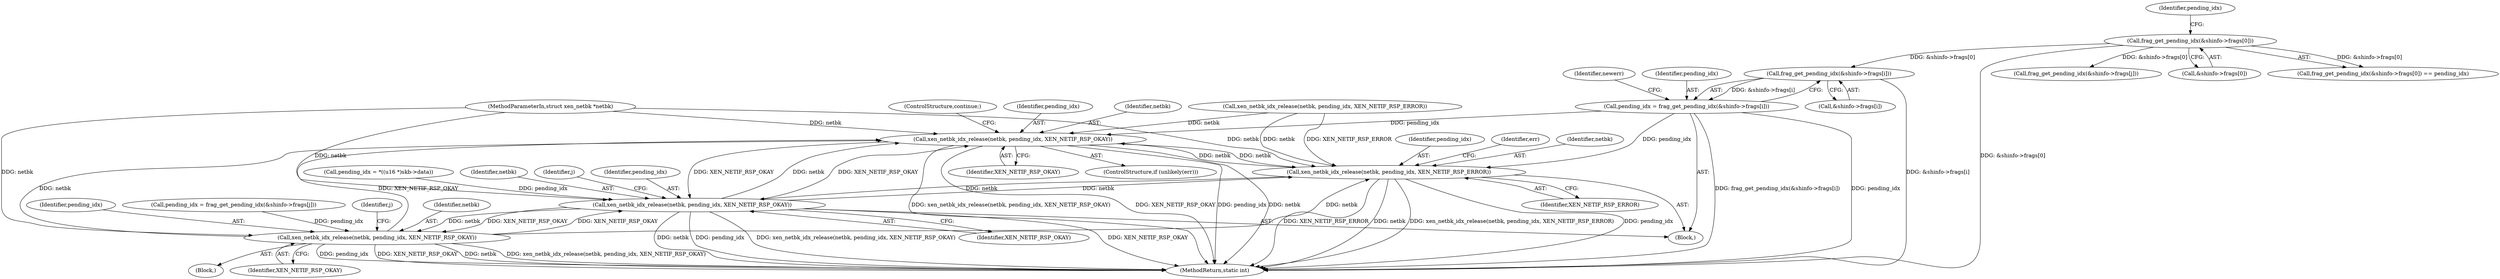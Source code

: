 digraph "0_linux_7d5145d8eb2b9791533ffe4dc003b129b9696c48_1@array" {
"1000178" [label="(Call,frag_get_pending_idx(&shinfo->frags[i]))"];
"1000156" [label="(Call,frag_get_pending_idx(&shinfo->frags[0]))"];
"1000176" [label="(Call,pending_idx = frag_get_pending_idx(&shinfo->frags[i]))"];
"1000199" [label="(Call,xen_netbk_idx_release(netbk, pending_idx, XEN_NETIF_RSP_OKAY))"];
"1000204" [label="(Call,xen_netbk_idx_release(netbk, pending_idx, XEN_NETIF_RSP_ERROR))"];
"1000219" [label="(Call,xen_netbk_idx_release(netbk, pending_idx, XEN_NETIF_RSP_OKAY))"];
"1000242" [label="(Call,xen_netbk_idx_release(netbk, pending_idx, XEN_NETIF_RSP_OKAY))"];
"1000199" [label="(Call,xen_netbk_idx_release(netbk, pending_idx, XEN_NETIF_RSP_OKAY))"];
"1000219" [label="(Call,xen_netbk_idx_release(netbk, pending_idx, XEN_NETIF_RSP_OKAY))"];
"1000149" [label="(Call,xen_netbk_idx_release(netbk, pending_idx, XEN_NETIF_RSP_ERROR))"];
"1000232" [label="(Block,)"];
"1000211" [label="(Call,pending_idx = *((u16 *)skb->data))"];
"1000200" [label="(Identifier,netbk)"];
"1000243" [label="(Identifier,netbk)"];
"1000207" [label="(Identifier,XEN_NETIF_RSP_ERROR)"];
"1000163" [label="(Identifier,pending_idx)"];
"1000202" [label="(Identifier,XEN_NETIF_RSP_OKAY)"];
"1000245" [label="(Identifier,XEN_NETIF_RSP_OKAY)"];
"1000235" [label="(Call,frag_get_pending_idx(&shinfo->frags[j]))"];
"1000244" [label="(Identifier,pending_idx)"];
"1000203" [label="(ControlStructure,continue;)"];
"1000156" [label="(Call,frag_get_pending_idx(&shinfo->frags[0]))"];
"1000201" [label="(Identifier,pending_idx)"];
"1000157" [label="(Call,&shinfo->frags[0])"];
"1000155" [label="(Call,frag_get_pending_idx(&shinfo->frags[0]) == pending_idx)"];
"1000173" [label="(Block,)"];
"1000206" [label="(Identifier,pending_idx)"];
"1000220" [label="(Identifier,netbk)"];
"1000186" [label="(Identifier,newerr)"];
"1000176" [label="(Call,pending_idx = frag_get_pending_idx(&shinfo->frags[i]))"];
"1000242" [label="(Call,xen_netbk_idx_release(netbk, pending_idx, XEN_NETIF_RSP_OKAY))"];
"1000222" [label="(Identifier,XEN_NETIF_RSP_OKAY)"];
"1000233" [label="(Call,pending_idx = frag_get_pending_idx(&shinfo->frags[j]))"];
"1000209" [label="(Identifier,err)"];
"1000196" [label="(ControlStructure,if (unlikely(err)))"];
"1000109" [label="(MethodParameterIn,struct xen_netbk *netbk)"];
"1000178" [label="(Call,frag_get_pending_idx(&shinfo->frags[i]))"];
"1000177" [label="(Identifier,pending_idx)"];
"1000231" [label="(Identifier,j)"];
"1000225" [label="(Identifier,j)"];
"1000204" [label="(Call,xen_netbk_idx_release(netbk, pending_idx, XEN_NETIF_RSP_ERROR))"];
"1000205" [label="(Identifier,netbk)"];
"1000257" [label="(MethodReturn,static int)"];
"1000179" [label="(Call,&shinfo->frags[i])"];
"1000221" [label="(Identifier,pending_idx)"];
"1000178" -> "1000176"  [label="AST: "];
"1000178" -> "1000179"  [label="CFG: "];
"1000179" -> "1000178"  [label="AST: "];
"1000176" -> "1000178"  [label="CFG: "];
"1000178" -> "1000257"  [label="DDG: &shinfo->frags[i]"];
"1000178" -> "1000176"  [label="DDG: &shinfo->frags[i]"];
"1000156" -> "1000178"  [label="DDG: &shinfo->frags[0]"];
"1000156" -> "1000155"  [label="AST: "];
"1000156" -> "1000157"  [label="CFG: "];
"1000157" -> "1000156"  [label="AST: "];
"1000163" -> "1000156"  [label="CFG: "];
"1000156" -> "1000257"  [label="DDG: &shinfo->frags[0]"];
"1000156" -> "1000155"  [label="DDG: &shinfo->frags[0]"];
"1000156" -> "1000235"  [label="DDG: &shinfo->frags[0]"];
"1000176" -> "1000173"  [label="AST: "];
"1000177" -> "1000176"  [label="AST: "];
"1000186" -> "1000176"  [label="CFG: "];
"1000176" -> "1000257"  [label="DDG: frag_get_pending_idx(&shinfo->frags[i])"];
"1000176" -> "1000257"  [label="DDG: pending_idx"];
"1000176" -> "1000199"  [label="DDG: pending_idx"];
"1000176" -> "1000204"  [label="DDG: pending_idx"];
"1000199" -> "1000196"  [label="AST: "];
"1000199" -> "1000202"  [label="CFG: "];
"1000200" -> "1000199"  [label="AST: "];
"1000201" -> "1000199"  [label="AST: "];
"1000202" -> "1000199"  [label="AST: "];
"1000203" -> "1000199"  [label="CFG: "];
"1000199" -> "1000257"  [label="DDG: pending_idx"];
"1000199" -> "1000257"  [label="DDG: netbk"];
"1000199" -> "1000257"  [label="DDG: xen_netbk_idx_release(netbk, pending_idx, XEN_NETIF_RSP_OKAY)"];
"1000199" -> "1000257"  [label="DDG: XEN_NETIF_RSP_OKAY"];
"1000219" -> "1000199"  [label="DDG: netbk"];
"1000219" -> "1000199"  [label="DDG: XEN_NETIF_RSP_OKAY"];
"1000149" -> "1000199"  [label="DDG: netbk"];
"1000204" -> "1000199"  [label="DDG: netbk"];
"1000242" -> "1000199"  [label="DDG: netbk"];
"1000242" -> "1000199"  [label="DDG: XEN_NETIF_RSP_OKAY"];
"1000109" -> "1000199"  [label="DDG: netbk"];
"1000199" -> "1000204"  [label="DDG: netbk"];
"1000199" -> "1000219"  [label="DDG: XEN_NETIF_RSP_OKAY"];
"1000204" -> "1000173"  [label="AST: "];
"1000204" -> "1000207"  [label="CFG: "];
"1000205" -> "1000204"  [label="AST: "];
"1000206" -> "1000204"  [label="AST: "];
"1000207" -> "1000204"  [label="AST: "];
"1000209" -> "1000204"  [label="CFG: "];
"1000204" -> "1000257"  [label="DDG: pending_idx"];
"1000204" -> "1000257"  [label="DDG: XEN_NETIF_RSP_ERROR"];
"1000204" -> "1000257"  [label="DDG: netbk"];
"1000204" -> "1000257"  [label="DDG: xen_netbk_idx_release(netbk, pending_idx, XEN_NETIF_RSP_ERROR)"];
"1000219" -> "1000204"  [label="DDG: netbk"];
"1000149" -> "1000204"  [label="DDG: netbk"];
"1000149" -> "1000204"  [label="DDG: XEN_NETIF_RSP_ERROR"];
"1000242" -> "1000204"  [label="DDG: netbk"];
"1000109" -> "1000204"  [label="DDG: netbk"];
"1000204" -> "1000219"  [label="DDG: netbk"];
"1000219" -> "1000173"  [label="AST: "];
"1000219" -> "1000222"  [label="CFG: "];
"1000220" -> "1000219"  [label="AST: "];
"1000221" -> "1000219"  [label="AST: "];
"1000222" -> "1000219"  [label="AST: "];
"1000225" -> "1000219"  [label="CFG: "];
"1000219" -> "1000257"  [label="DDG: pending_idx"];
"1000219" -> "1000257"  [label="DDG: xen_netbk_idx_release(netbk, pending_idx, XEN_NETIF_RSP_OKAY)"];
"1000219" -> "1000257"  [label="DDG: XEN_NETIF_RSP_OKAY"];
"1000219" -> "1000257"  [label="DDG: netbk"];
"1000109" -> "1000219"  [label="DDG: netbk"];
"1000211" -> "1000219"  [label="DDG: pending_idx"];
"1000242" -> "1000219"  [label="DDG: XEN_NETIF_RSP_OKAY"];
"1000219" -> "1000242"  [label="DDG: netbk"];
"1000219" -> "1000242"  [label="DDG: XEN_NETIF_RSP_OKAY"];
"1000242" -> "1000232"  [label="AST: "];
"1000242" -> "1000245"  [label="CFG: "];
"1000243" -> "1000242"  [label="AST: "];
"1000244" -> "1000242"  [label="AST: "];
"1000245" -> "1000242"  [label="AST: "];
"1000231" -> "1000242"  [label="CFG: "];
"1000242" -> "1000257"  [label="DDG: xen_netbk_idx_release(netbk, pending_idx, XEN_NETIF_RSP_OKAY)"];
"1000242" -> "1000257"  [label="DDG: pending_idx"];
"1000242" -> "1000257"  [label="DDG: XEN_NETIF_RSP_OKAY"];
"1000242" -> "1000257"  [label="DDG: netbk"];
"1000109" -> "1000242"  [label="DDG: netbk"];
"1000233" -> "1000242"  [label="DDG: pending_idx"];
}
